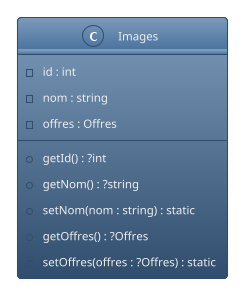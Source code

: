 @startuml Entité Images
!theme spacelab
class Images {
  - id : int
  - nom : string
  - offres : Offres
  + getId() : ?int
  + getNom() : ?string
  + setNom(nom : string) : static
  + getOffres() : ?Offres
  + setOffres(offres : ?Offres) : static
}
@enduml
